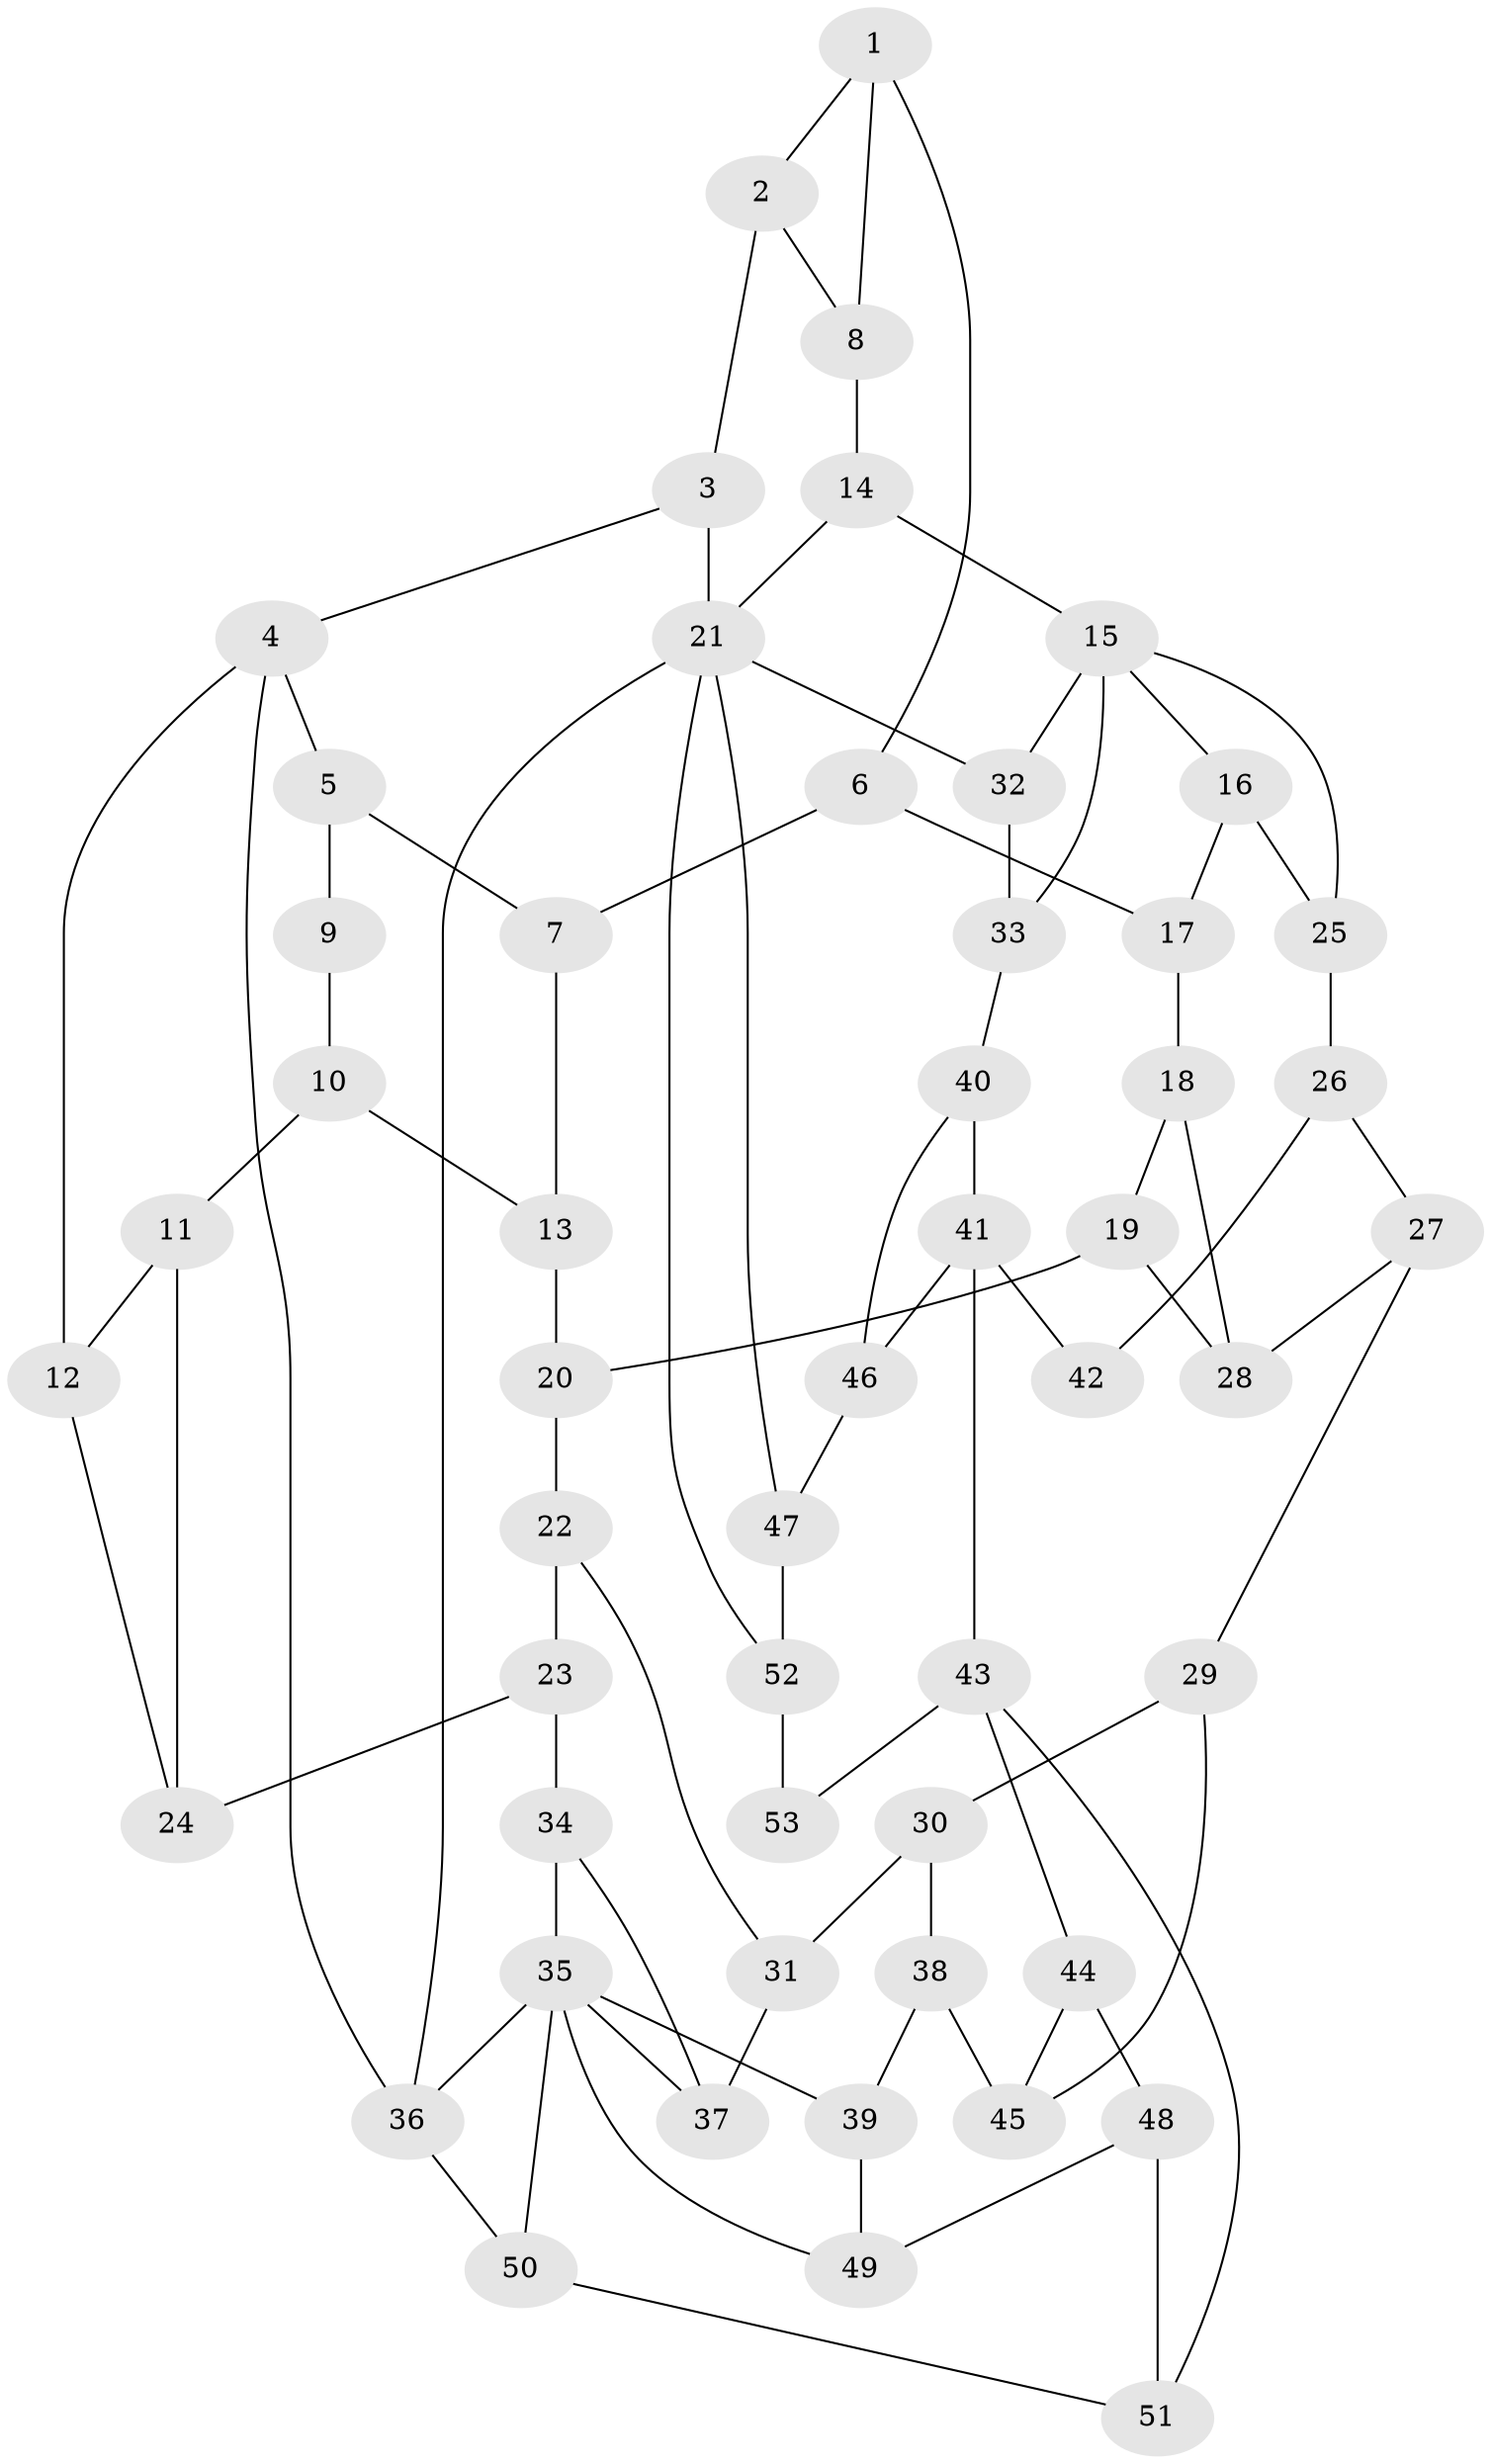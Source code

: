 // original degree distribution, {3: 0.02702702702702703, 5: 0.5405405405405406, 4: 0.22972972972972974, 6: 0.20270270270270271}
// Generated by graph-tools (version 1.1) at 2025/54/03/04/25 22:54:15]
// undirected, 53 vertices, 84 edges
graph export_dot {
  node [color=gray90,style=filled];
  1;
  2;
  3;
  4;
  5;
  6;
  7;
  8;
  9;
  10;
  11;
  12;
  13;
  14;
  15;
  16;
  17;
  18;
  19;
  20;
  21;
  22;
  23;
  24;
  25;
  26;
  27;
  28;
  29;
  30;
  31;
  32;
  33;
  34;
  35;
  36;
  37;
  38;
  39;
  40;
  41;
  42;
  43;
  44;
  45;
  46;
  47;
  48;
  49;
  50;
  51;
  52;
  53;
  1 -- 2 [weight=1.0];
  1 -- 6 [weight=1.0];
  1 -- 8 [weight=1.0];
  2 -- 3 [weight=1.0];
  2 -- 8 [weight=1.0];
  3 -- 4 [weight=1.0];
  3 -- 21 [weight=2.0];
  4 -- 5 [weight=1.0];
  4 -- 12 [weight=1.0];
  4 -- 36 [weight=1.0];
  5 -- 7 [weight=1.0];
  5 -- 9 [weight=2.0];
  6 -- 7 [weight=1.0];
  6 -- 17 [weight=1.0];
  7 -- 13 [weight=1.0];
  8 -- 14 [weight=1.0];
  9 -- 10 [weight=1.0];
  10 -- 11 [weight=1.0];
  10 -- 13 [weight=1.0];
  11 -- 12 [weight=1.0];
  11 -- 24 [weight=1.0];
  12 -- 24 [weight=1.0];
  13 -- 20 [weight=1.0];
  14 -- 15 [weight=2.0];
  14 -- 21 [weight=1.0];
  15 -- 16 [weight=1.0];
  15 -- 25 [weight=1.0];
  15 -- 32 [weight=1.0];
  15 -- 33 [weight=1.0];
  16 -- 17 [weight=1.0];
  16 -- 25 [weight=1.0];
  17 -- 18 [weight=1.0];
  18 -- 19 [weight=1.0];
  18 -- 28 [weight=1.0];
  19 -- 20 [weight=1.0];
  19 -- 28 [weight=1.0];
  20 -- 22 [weight=1.0];
  21 -- 32 [weight=1.0];
  21 -- 36 [weight=1.0];
  21 -- 47 [weight=1.0];
  21 -- 52 [weight=1.0];
  22 -- 23 [weight=1.0];
  22 -- 31 [weight=1.0];
  23 -- 24 [weight=1.0];
  23 -- 34 [weight=1.0];
  25 -- 26 [weight=1.0];
  26 -- 27 [weight=1.0];
  26 -- 42 [weight=1.0];
  27 -- 28 [weight=1.0];
  27 -- 29 [weight=1.0];
  29 -- 30 [weight=1.0];
  29 -- 45 [weight=1.0];
  30 -- 31 [weight=1.0];
  30 -- 38 [weight=1.0];
  31 -- 37 [weight=1.0];
  32 -- 33 [weight=1.0];
  33 -- 40 [weight=1.0];
  34 -- 35 [weight=1.0];
  34 -- 37 [weight=1.0];
  35 -- 36 [weight=1.0];
  35 -- 37 [weight=1.0];
  35 -- 39 [weight=1.0];
  35 -- 49 [weight=1.0];
  35 -- 50 [weight=1.0];
  36 -- 50 [weight=1.0];
  38 -- 39 [weight=1.0];
  38 -- 45 [weight=1.0];
  39 -- 49 [weight=1.0];
  40 -- 41 [weight=1.0];
  40 -- 46 [weight=1.0];
  41 -- 42 [weight=2.0];
  41 -- 43 [weight=2.0];
  41 -- 46 [weight=1.0];
  43 -- 44 [weight=1.0];
  43 -- 51 [weight=1.0];
  43 -- 53 [weight=2.0];
  44 -- 45 [weight=1.0];
  44 -- 48 [weight=1.0];
  46 -- 47 [weight=1.0];
  47 -- 52 [weight=1.0];
  48 -- 49 [weight=1.0];
  48 -- 51 [weight=1.0];
  50 -- 51 [weight=1.0];
  52 -- 53 [weight=1.0];
}
